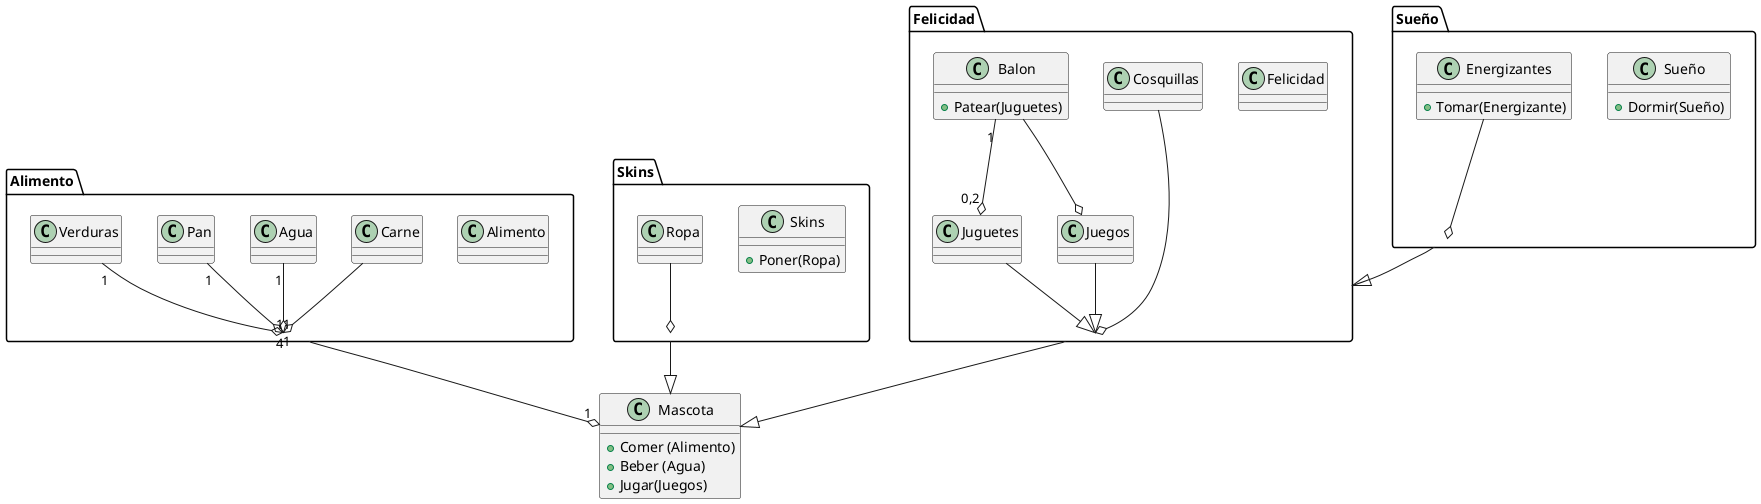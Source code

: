 @startuml



class Mascota{
     +Comer (Alimento)
     +Beber (Agua)
     +Jugar(Juegos)
    
}

package Alimento{
Class Alimento{
}
Class Carne
Class Agua
Class Pan
Class Verduras

}
package Skins{
   
Class Skins
 {
    +Poner(Ropa)
    
    }
Class Ropa
}
Package Felicidad{
Class Felicidad
Class Juguetes
Class Balon
{
    +Patear(Juguetes)
}
class Juegos
Class Cosquillas
}
package Sueño{
Class Sueño{
+Dormir(Sueño)
}
Class Energizantes{
    +Tomar(Energizante)
}
}


Alimento "4"--o "1"  Mascota
Ropa --o Skins
Skins --|> Mascota
Balon --o Juegos
Juegos--|> Felicidad
Cosquillas --o Felicidad
Carne --o Alimento
Energizantes --o Sueño
Sueño --|>  Felicidad
Felicidad --|> Mascota
Juguetes --|> Felicidad
Pan "1"--o "1" Alimento
Verduras "1"--o "1" Alimento
Agua "1"--o "1" Alimento
Balon "1"--o "0,2" Juguetes



@enduml